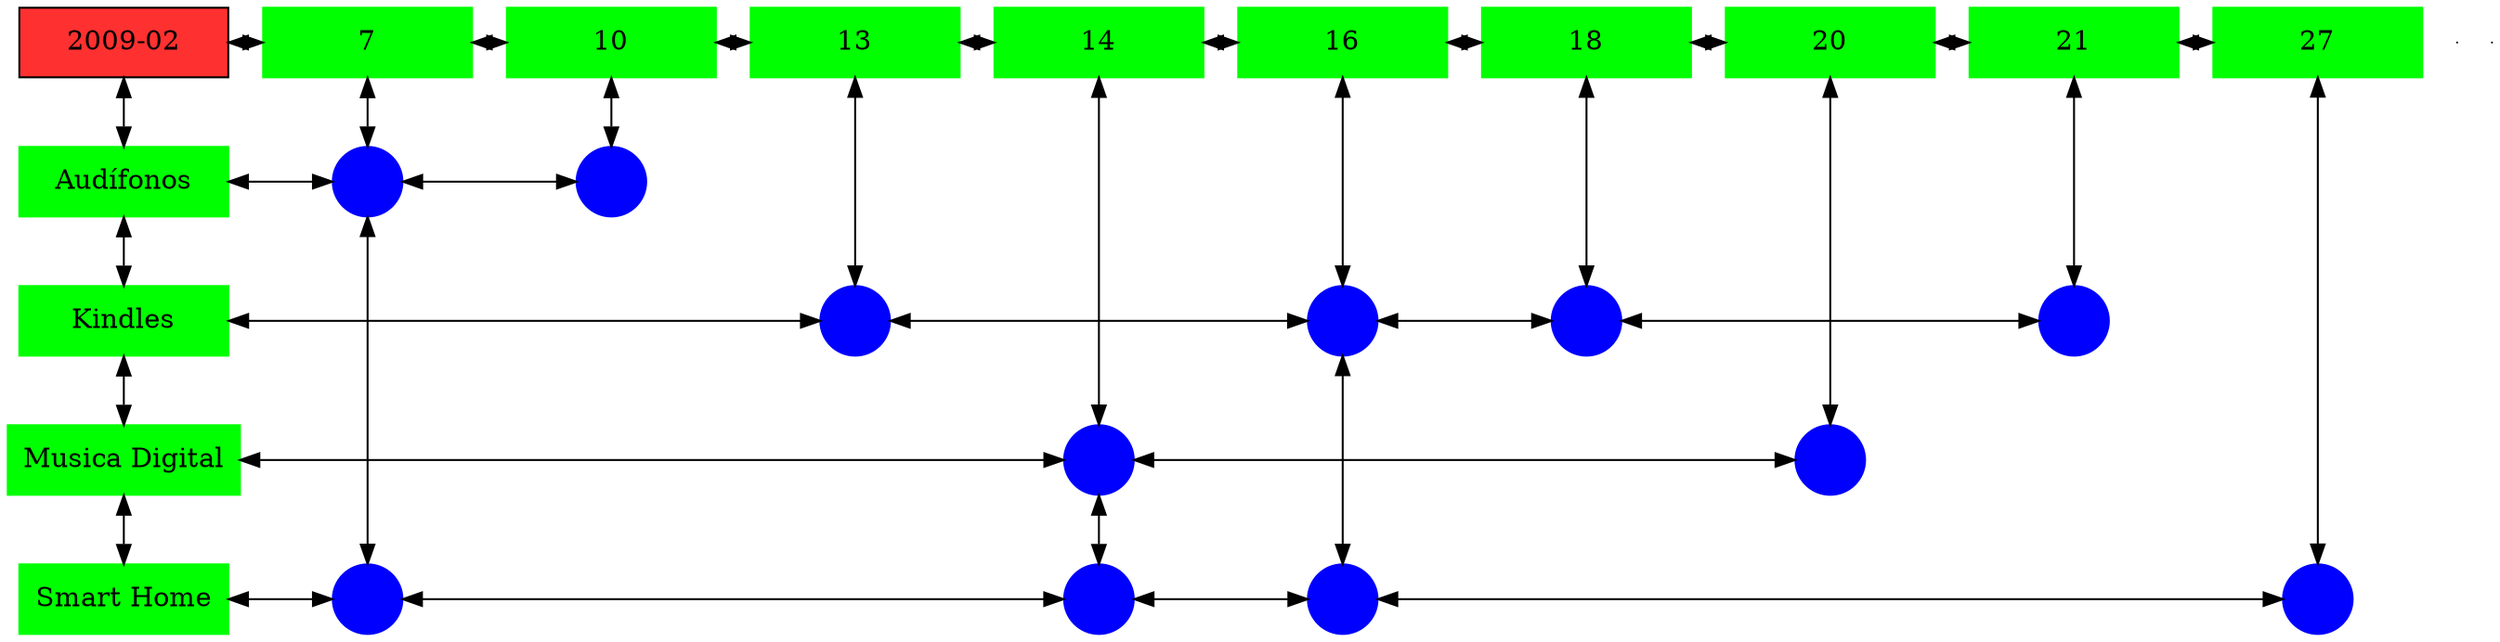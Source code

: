 digraph G{
node[shape="box"];
nodeMt[ label = "2009-02", width = 1.5, style = filled, fillcolor = firebrick1, group = 1 ];
e0[ shape = point, width = 0 ];
e1[ shape = point, width = 0 ];
node0xc001f3fd10[label="7",color=green,style =filled,width = 1.5 group=7];
nodeMt->node0xc001f3fd10[dir="both"];
{rank=same;nodeMt;node0xc001f3fd10;}
node0xc002285bd0[label="10",color=green,style =filled,width = 1.5 group=10];
node0xc001f3fd10->node0xc002285bd0[dir="both"];
{rank=same;node0xc001f3fd10;node0xc002285bd0;}
node0xc002295c20[label="13",color=green,style =filled,width = 1.5 group=13];
node0xc002285bd0->node0xc002295c20[dir="both"];
{rank=same;node0xc002285bd0;node0xc002295c20;}
node0xc002040eb0[label="14",color=green,style =filled,width = 1.5 group=14];
node0xc002295c20->node0xc002040eb0[dir="both"];
{rank=same;node0xc002295c20;node0xc002040eb0;}
node0xc001ec1cc0[label="16",color=green,style =filled,width = 1.5 group=16];
node0xc002040eb0->node0xc001ec1cc0[dir="both"];
{rank=same;node0xc002040eb0;node0xc001ec1cc0;}
node0xc001f11590[label="18",color=green,style =filled,width = 1.5 group=18];
node0xc001ec1cc0->node0xc001f11590[dir="both"];
{rank=same;node0xc001ec1cc0;node0xc001f11590;}
node0xc0020e18b0[label="20",color=green,style =filled,width = 1.5 group=20];
node0xc001f11590->node0xc0020e18b0[dir="both"];
{rank=same;node0xc001f11590;node0xc0020e18b0;}
node0xc002002460[label="21",color=green,style =filled,width = 1.5 group=21];
node0xc0020e18b0->node0xc002002460[dir="both"];
{rank=same;node0xc0020e18b0;node0xc002002460;}
node0xc002062460[label="27",color=green,style =filled,width = 1.5 group=27];
node0xc002002460->node0xc002062460[dir="both"];
{rank=same;node0xc002002460;node0xc002062460;}
node0xc001f799a0[label="Audífonos",color=green,style =filled width = 1.5 group=1];
node0xc001f71b00[label="",color=blue,style =filled, width = 0.5 group=7 shape=circle];
node0xc001f799a0->node0xc001f71b00[dir="both"];
{rank=same;node0xc001f799a0;node0xc001f71b00;}
node0xc002287680[label="",color=blue,style =filled, width = 0.5 group=10 shape=circle];
node0xc001f71b00->node0xc002287680[dir="both"];
{rank=same;node0xc002287680;node0xc001f71b00;}
node0xc001ec1c70[label="Kindles",color=green,style =filled width = 1.5 group=1];
node0xc002299200[label="",color=blue,style =filled, width = 0.5 group=13 shape=circle];
node0xc001ec1c70->node0xc002299200[dir="both"];
{rank=same;node0xc001ec1c70;node0xc002299200;}
node0xc001ebd800[label="",color=blue,style =filled, width = 0.5 group=16 shape=circle];
node0xc002299200->node0xc001ebd800[dir="both"];
{rank=same;node0xc001ebd800;node0xc002299200;}
node0xc001f12a00[label="",color=blue,style =filled, width = 0.5 group=18 shape=circle];
node0xc001ebd800->node0xc001f12a00[dir="both"];
{rank=same;node0xc001f12a00;node0xc001ebd800;}
node0xc001ff9280[label="",color=blue,style =filled, width = 0.5 group=21 shape=circle];
node0xc001f12a00->node0xc001ff9280[dir="both"];
{rank=same;node0xc001ff9280;node0xc001f12a00;}
node0xc002040e60[label="Musica Digital",color=green,style =filled width = 1.5 group=1];
node0xc002039800[label="",color=blue,style =filled, width = 0.5 group=14 shape=circle];
node0xc002040e60->node0xc002039800[dir="both"];
{rank=same;node0xc002040e60;node0xc002039800;}
node0xc0020eab00[label="",color=blue,style =filled, width = 0.5 group=20 shape=circle];
node0xc002039800->node0xc0020eab00[dir="both"];
{rank=same;node0xc0020eab00;node0xc002039800;}
node0xc001f3fcc0[label="Smart Home",color=green,style =filled width = 1.5 group=1];
node0xc001f40c00[label="",color=blue,style =filled, width = 0.5 group=7 shape=circle];
node0xc001f3fcc0->node0xc001f40c00[dir="both"];
{rank=same;node0xc001f3fcc0;node0xc001f40c00;}
node0xc00213fc80[label="",color=blue,style =filled, width = 0.5 group=14 shape=circle];
node0xc001f40c00->node0xc00213fc80[dir="both"];
{rank=same;node0xc00213fc80;node0xc001f40c00;}
node0xc002246a00[label="",color=blue,style =filled, width = 0.5 group=16 shape=circle];
node0xc00213fc80->node0xc002246a00[dir="both"];
{rank=same;node0xc002246a00;node0xc00213fc80;}
node0xc00204db80[label="",color=blue,style =filled, width = 0.5 group=27 shape=circle];
node0xc002246a00->node0xc00204db80[dir="both"];
{rank=same;node0xc00204db80;node0xc002246a00;}
node0xc001f3fd10->node0xc001f71b00[dir="both"];
node0xc001f71b00->node0xc001f40c00[dir="both"];
node0xc002285bd0->node0xc002287680[dir="both"];
node0xc002295c20->node0xc002299200[dir="both"];
node0xc002040eb0->node0xc002039800[dir="both"];
node0xc002039800->node0xc00213fc80[dir="both"];
node0xc001ec1cc0->node0xc001ebd800[dir="both"];
node0xc001ebd800->node0xc002246a00[dir="both"];
node0xc001f11590->node0xc001f12a00[dir="both"];
node0xc0020e18b0->node0xc0020eab00[dir="both"];
node0xc002002460->node0xc001ff9280[dir="both"];
node0xc002062460->node0xc00204db80[dir="both"];
nodeMt->node0xc001f799a0[dir="both"];
node0xc001f799a0->node0xc001ec1c70[dir="both"];
node0xc001ec1c70->node0xc002040e60[dir="both"];
node0xc002040e60->node0xc001f3fcc0[dir="both"];
}
